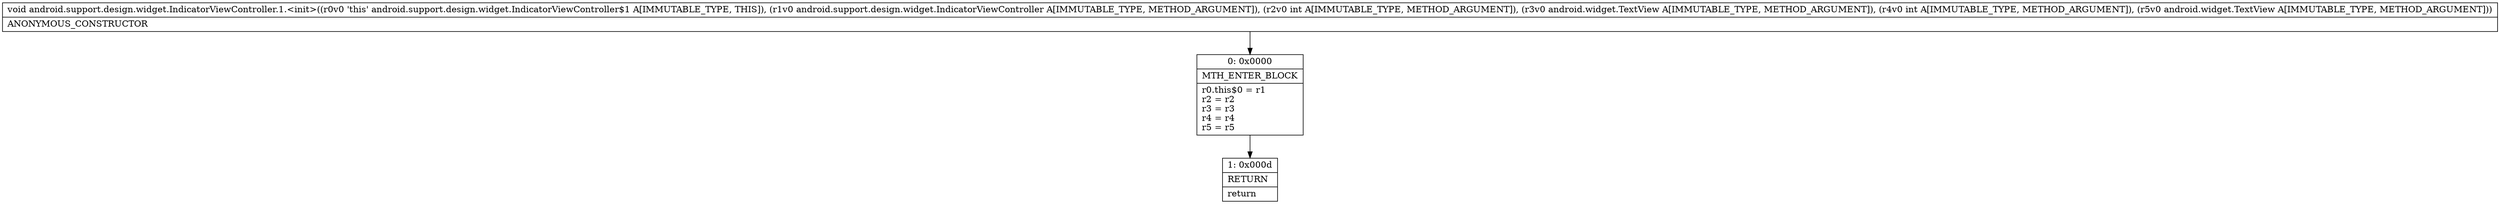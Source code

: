 digraph "CFG forandroid.support.design.widget.IndicatorViewController.1.\<init\>(Landroid\/support\/design\/widget\/IndicatorViewController;ILandroid\/widget\/TextView;ILandroid\/widget\/TextView;)V" {
Node_0 [shape=record,label="{0\:\ 0x0000|MTH_ENTER_BLOCK\l|r0.this$0 = r1\lr2 = r2\lr3 = r3\lr4 = r4\lr5 = r5\l}"];
Node_1 [shape=record,label="{1\:\ 0x000d|RETURN\l|return\l}"];
MethodNode[shape=record,label="{void android.support.design.widget.IndicatorViewController.1.\<init\>((r0v0 'this' android.support.design.widget.IndicatorViewController$1 A[IMMUTABLE_TYPE, THIS]), (r1v0 android.support.design.widget.IndicatorViewController A[IMMUTABLE_TYPE, METHOD_ARGUMENT]), (r2v0 int A[IMMUTABLE_TYPE, METHOD_ARGUMENT]), (r3v0 android.widget.TextView A[IMMUTABLE_TYPE, METHOD_ARGUMENT]), (r4v0 int A[IMMUTABLE_TYPE, METHOD_ARGUMENT]), (r5v0 android.widget.TextView A[IMMUTABLE_TYPE, METHOD_ARGUMENT]))  | ANONYMOUS_CONSTRUCTOR\l}"];
MethodNode -> Node_0;
Node_0 -> Node_1;
}


